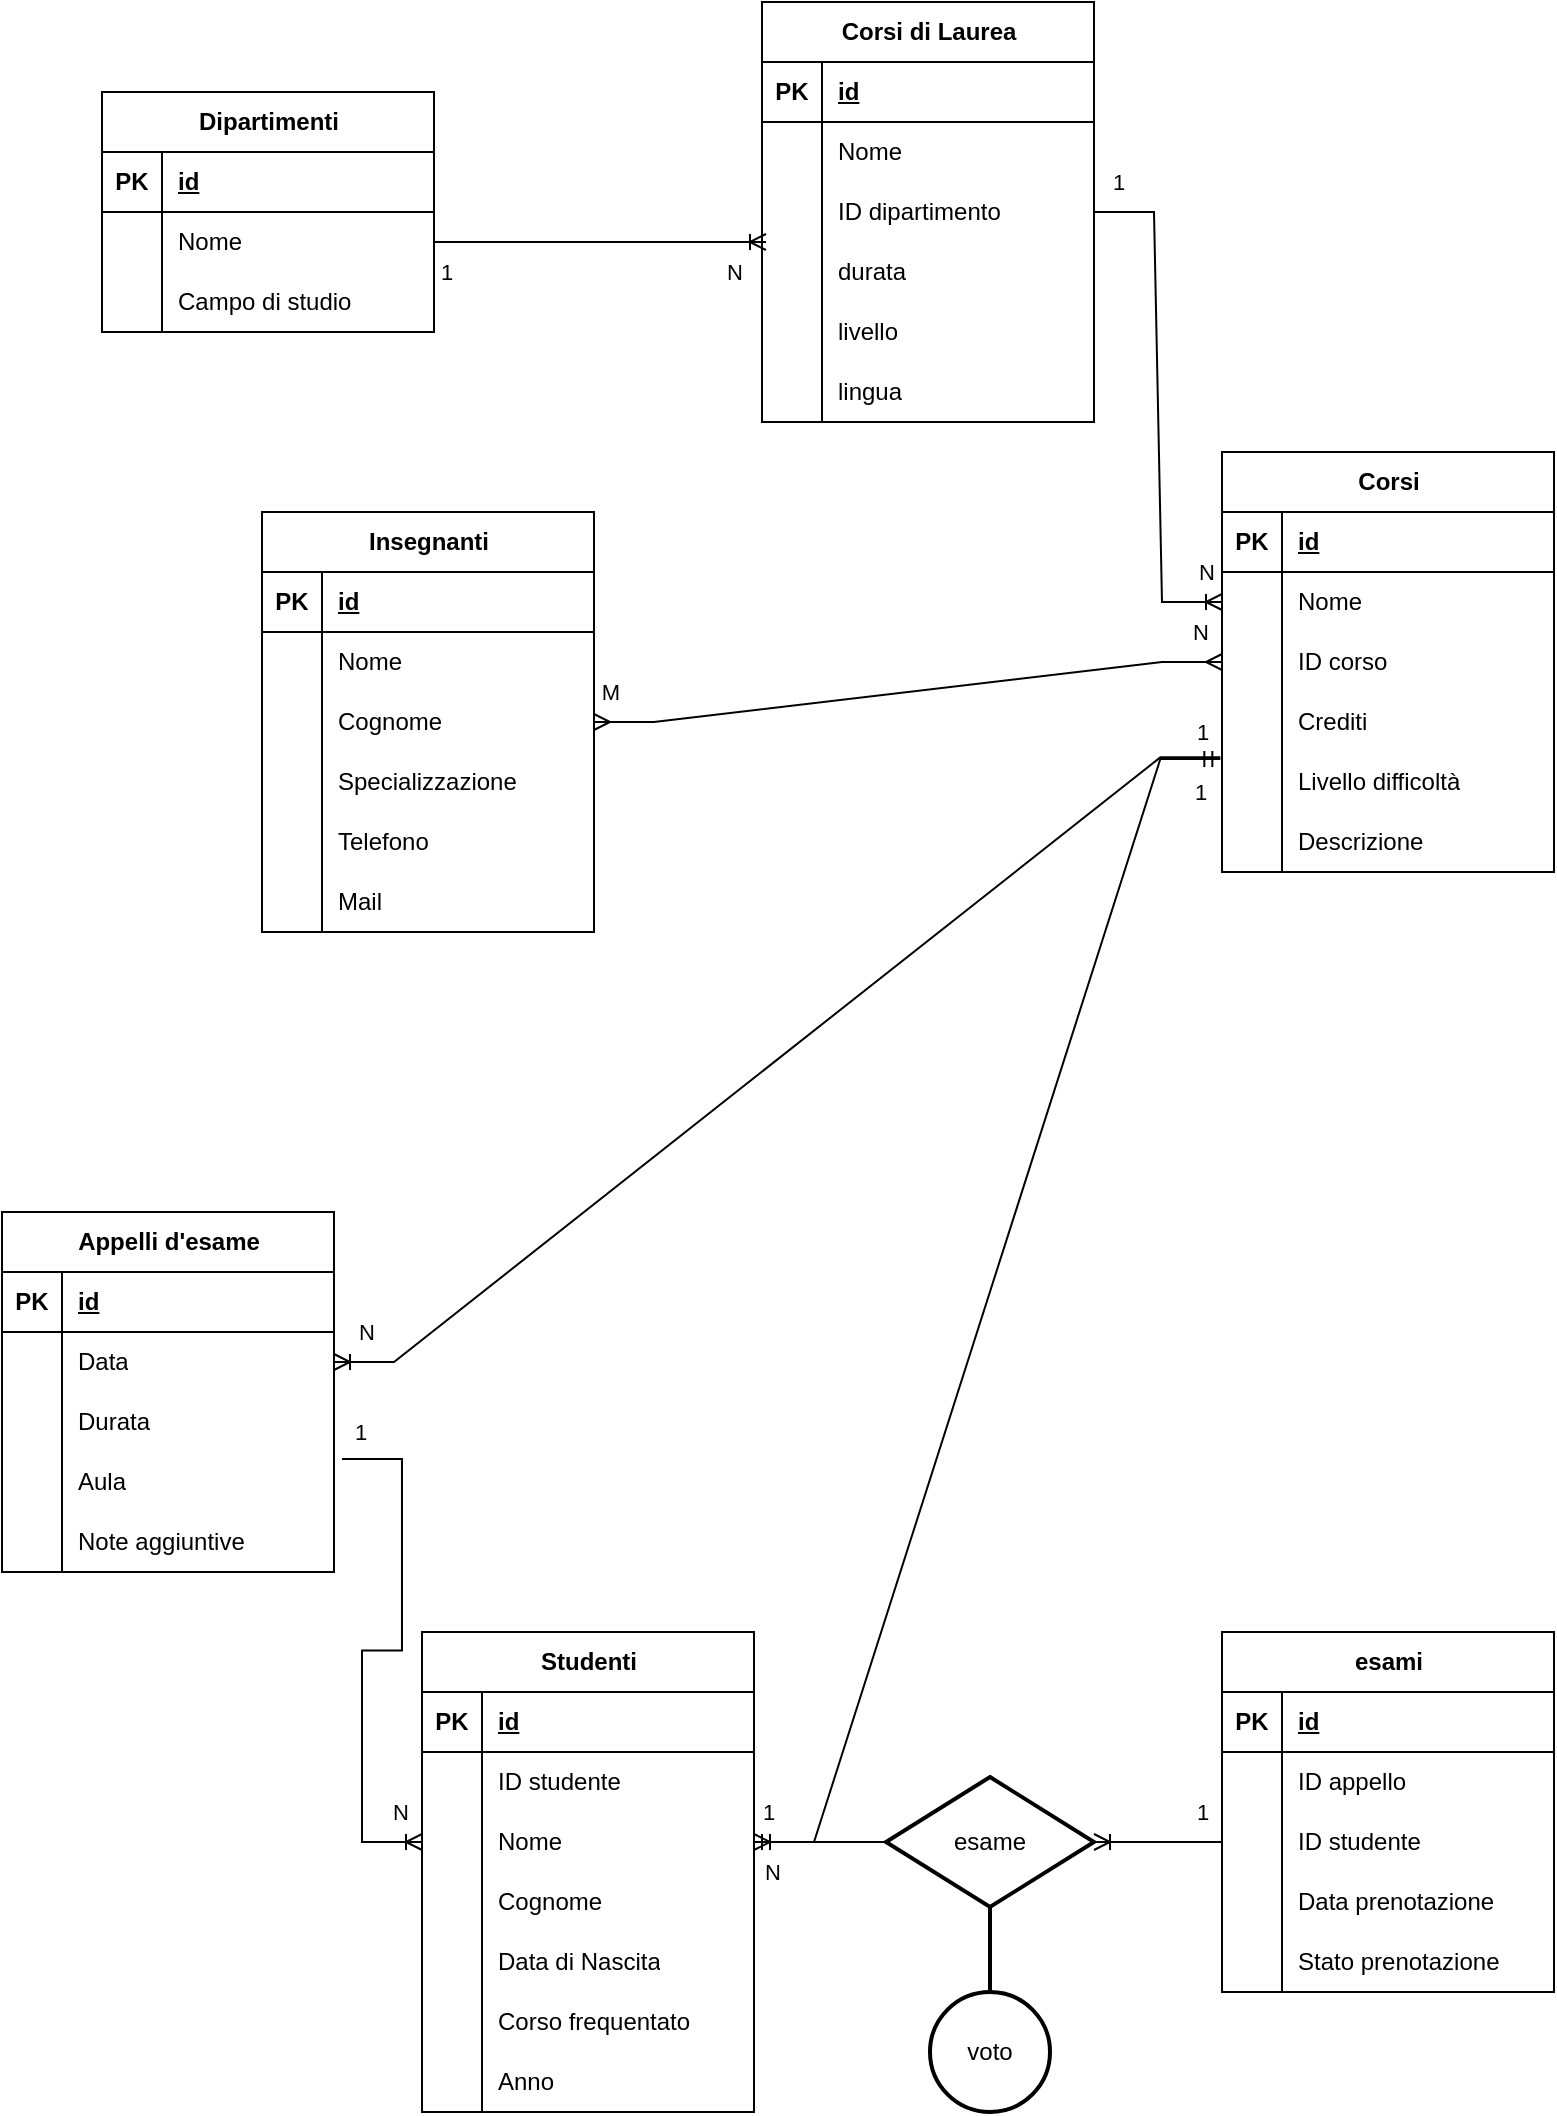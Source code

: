 <mxfile version="21.5.1" type="device">
  <diagram name="Pagina-1" id="MY9TxeBFCIl_SC6JSBr-">
    <mxGraphModel dx="1195" dy="624" grid="1" gridSize="10" guides="1" tooltips="1" connect="1" arrows="1" fold="1" page="1" pageScale="1" pageWidth="827" pageHeight="1169" math="0" shadow="0">
      <root>
        <mxCell id="0" />
        <mxCell id="1" parent="0" />
        <mxCell id="gBmabcXSl3l0NfmqYwL5-1" value="Dipartimenti" style="shape=table;startSize=30;container=1;collapsible=1;childLayout=tableLayout;fixedRows=1;rowLines=0;fontStyle=1;align=center;resizeLast=1;html=1;" parent="1" vertex="1">
          <mxGeometry x="70" y="60" width="166" height="120" as="geometry" />
        </mxCell>
        <mxCell id="gBmabcXSl3l0NfmqYwL5-2" value="" style="shape=tableRow;horizontal=0;startSize=0;swimlaneHead=0;swimlaneBody=0;fillColor=none;collapsible=0;dropTarget=0;points=[[0,0.5],[1,0.5]];portConstraint=eastwest;top=0;left=0;right=0;bottom=1;" parent="gBmabcXSl3l0NfmqYwL5-1" vertex="1">
          <mxGeometry y="30" width="166" height="30" as="geometry" />
        </mxCell>
        <mxCell id="gBmabcXSl3l0NfmqYwL5-3" value="PK" style="shape=partialRectangle;connectable=0;fillColor=none;top=0;left=0;bottom=0;right=0;fontStyle=1;overflow=hidden;whiteSpace=wrap;html=1;" parent="gBmabcXSl3l0NfmqYwL5-2" vertex="1">
          <mxGeometry width="30" height="30" as="geometry">
            <mxRectangle width="30" height="30" as="alternateBounds" />
          </mxGeometry>
        </mxCell>
        <mxCell id="gBmabcXSl3l0NfmqYwL5-4" value="id" style="shape=partialRectangle;connectable=0;fillColor=none;top=0;left=0;bottom=0;right=0;align=left;spacingLeft=6;fontStyle=5;overflow=hidden;whiteSpace=wrap;html=1;" parent="gBmabcXSl3l0NfmqYwL5-2" vertex="1">
          <mxGeometry x="30" width="136" height="30" as="geometry">
            <mxRectangle width="136" height="30" as="alternateBounds" />
          </mxGeometry>
        </mxCell>
        <mxCell id="gBmabcXSl3l0NfmqYwL5-5" value="" style="shape=tableRow;horizontal=0;startSize=0;swimlaneHead=0;swimlaneBody=0;fillColor=none;collapsible=0;dropTarget=0;points=[[0,0.5],[1,0.5]];portConstraint=eastwest;top=0;left=0;right=0;bottom=0;" parent="gBmabcXSl3l0NfmqYwL5-1" vertex="1">
          <mxGeometry y="60" width="166" height="30" as="geometry" />
        </mxCell>
        <mxCell id="gBmabcXSl3l0NfmqYwL5-6" value="" style="shape=partialRectangle;connectable=0;fillColor=none;top=0;left=0;bottom=0;right=0;editable=1;overflow=hidden;whiteSpace=wrap;html=1;" parent="gBmabcXSl3l0NfmqYwL5-5" vertex="1">
          <mxGeometry width="30" height="30" as="geometry">
            <mxRectangle width="30" height="30" as="alternateBounds" />
          </mxGeometry>
        </mxCell>
        <mxCell id="gBmabcXSl3l0NfmqYwL5-7" value="Nome" style="shape=partialRectangle;connectable=0;fillColor=none;top=0;left=0;bottom=0;right=0;align=left;spacingLeft=6;overflow=hidden;whiteSpace=wrap;html=1;" parent="gBmabcXSl3l0NfmqYwL5-5" vertex="1">
          <mxGeometry x="30" width="136" height="30" as="geometry">
            <mxRectangle width="136" height="30" as="alternateBounds" />
          </mxGeometry>
        </mxCell>
        <mxCell id="gBmabcXSl3l0NfmqYwL5-84" style="shape=tableRow;horizontal=0;startSize=0;swimlaneHead=0;swimlaneBody=0;fillColor=none;collapsible=0;dropTarget=0;points=[[0,0.5],[1,0.5]];portConstraint=eastwest;top=0;left=0;right=0;bottom=0;" parent="gBmabcXSl3l0NfmqYwL5-1" vertex="1">
          <mxGeometry y="90" width="166" height="30" as="geometry" />
        </mxCell>
        <mxCell id="gBmabcXSl3l0NfmqYwL5-85" style="shape=partialRectangle;connectable=0;fillColor=none;top=0;left=0;bottom=0;right=0;editable=1;overflow=hidden;whiteSpace=wrap;html=1;" parent="gBmabcXSl3l0NfmqYwL5-84" vertex="1">
          <mxGeometry width="30" height="30" as="geometry">
            <mxRectangle width="30" height="30" as="alternateBounds" />
          </mxGeometry>
        </mxCell>
        <mxCell id="gBmabcXSl3l0NfmqYwL5-86" value="Campo di studio" style="shape=partialRectangle;connectable=0;fillColor=none;top=0;left=0;bottom=0;right=0;align=left;spacingLeft=6;overflow=hidden;whiteSpace=wrap;html=1;" parent="gBmabcXSl3l0NfmqYwL5-84" vertex="1">
          <mxGeometry x="30" width="136" height="30" as="geometry">
            <mxRectangle width="136" height="30" as="alternateBounds" />
          </mxGeometry>
        </mxCell>
        <mxCell id="gBmabcXSl3l0NfmqYwL5-24" value="Corsi di Laurea" style="shape=table;startSize=30;container=1;collapsible=1;childLayout=tableLayout;fixedRows=1;rowLines=0;fontStyle=1;align=center;resizeLast=1;html=1;" parent="1" vertex="1">
          <mxGeometry x="400" y="15" width="166" height="210" as="geometry" />
        </mxCell>
        <mxCell id="gBmabcXSl3l0NfmqYwL5-25" value="" style="shape=tableRow;horizontal=0;startSize=0;swimlaneHead=0;swimlaneBody=0;fillColor=none;collapsible=0;dropTarget=0;points=[[0,0.5],[1,0.5]];portConstraint=eastwest;top=0;left=0;right=0;bottom=1;" parent="gBmabcXSl3l0NfmqYwL5-24" vertex="1">
          <mxGeometry y="30" width="166" height="30" as="geometry" />
        </mxCell>
        <mxCell id="gBmabcXSl3l0NfmqYwL5-26" value="PK" style="shape=partialRectangle;connectable=0;fillColor=none;top=0;left=0;bottom=0;right=0;fontStyle=1;overflow=hidden;whiteSpace=wrap;html=1;" parent="gBmabcXSl3l0NfmqYwL5-25" vertex="1">
          <mxGeometry width="30" height="30" as="geometry">
            <mxRectangle width="30" height="30" as="alternateBounds" />
          </mxGeometry>
        </mxCell>
        <mxCell id="gBmabcXSl3l0NfmqYwL5-27" value="id" style="shape=partialRectangle;connectable=0;fillColor=none;top=0;left=0;bottom=0;right=0;align=left;spacingLeft=6;fontStyle=5;overflow=hidden;whiteSpace=wrap;html=1;" parent="gBmabcXSl3l0NfmqYwL5-25" vertex="1">
          <mxGeometry x="30" width="136" height="30" as="geometry">
            <mxRectangle width="136" height="30" as="alternateBounds" />
          </mxGeometry>
        </mxCell>
        <mxCell id="gBmabcXSl3l0NfmqYwL5-28" value="" style="shape=tableRow;horizontal=0;startSize=0;swimlaneHead=0;swimlaneBody=0;fillColor=none;collapsible=0;dropTarget=0;points=[[0,0.5],[1,0.5]];portConstraint=eastwest;top=0;left=0;right=0;bottom=0;" parent="gBmabcXSl3l0NfmqYwL5-24" vertex="1">
          <mxGeometry y="60" width="166" height="30" as="geometry" />
        </mxCell>
        <mxCell id="gBmabcXSl3l0NfmqYwL5-29" value="" style="shape=partialRectangle;connectable=0;fillColor=none;top=0;left=0;bottom=0;right=0;editable=1;overflow=hidden;whiteSpace=wrap;html=1;" parent="gBmabcXSl3l0NfmqYwL5-28" vertex="1">
          <mxGeometry width="30" height="30" as="geometry">
            <mxRectangle width="30" height="30" as="alternateBounds" />
          </mxGeometry>
        </mxCell>
        <mxCell id="gBmabcXSl3l0NfmqYwL5-30" value="Nome&lt;span style=&quot;white-space: pre;&quot;&gt;&#x9;&lt;/span&gt;" style="shape=partialRectangle;connectable=0;fillColor=none;top=0;left=0;bottom=0;right=0;align=left;spacingLeft=6;overflow=hidden;whiteSpace=wrap;html=1;" parent="gBmabcXSl3l0NfmqYwL5-28" vertex="1">
          <mxGeometry x="30" width="136" height="30" as="geometry">
            <mxRectangle width="136" height="30" as="alternateBounds" />
          </mxGeometry>
        </mxCell>
        <mxCell id="gBmabcXSl3l0NfmqYwL5-31" value="" style="shape=tableRow;horizontal=0;startSize=0;swimlaneHead=0;swimlaneBody=0;fillColor=none;collapsible=0;dropTarget=0;points=[[0,0.5],[1,0.5]];portConstraint=eastwest;top=0;left=0;right=0;bottom=0;" parent="gBmabcXSl3l0NfmqYwL5-24" vertex="1">
          <mxGeometry y="90" width="166" height="30" as="geometry" />
        </mxCell>
        <mxCell id="gBmabcXSl3l0NfmqYwL5-32" value="" style="shape=partialRectangle;connectable=0;fillColor=none;top=0;left=0;bottom=0;right=0;editable=1;overflow=hidden;whiteSpace=wrap;html=1;" parent="gBmabcXSl3l0NfmqYwL5-31" vertex="1">
          <mxGeometry width="30" height="30" as="geometry">
            <mxRectangle width="30" height="30" as="alternateBounds" />
          </mxGeometry>
        </mxCell>
        <mxCell id="gBmabcXSl3l0NfmqYwL5-33" value="ID dipartimento" style="shape=partialRectangle;connectable=0;fillColor=none;top=0;left=0;bottom=0;right=0;align=left;spacingLeft=6;overflow=hidden;whiteSpace=wrap;html=1;" parent="gBmabcXSl3l0NfmqYwL5-31" vertex="1">
          <mxGeometry x="30" width="136" height="30" as="geometry">
            <mxRectangle width="136" height="30" as="alternateBounds" />
          </mxGeometry>
        </mxCell>
        <mxCell id="gBmabcXSl3l0NfmqYwL5-93" style="shape=tableRow;horizontal=0;startSize=0;swimlaneHead=0;swimlaneBody=0;fillColor=none;collapsible=0;dropTarget=0;points=[[0,0.5],[1,0.5]];portConstraint=eastwest;top=0;left=0;right=0;bottom=0;" parent="gBmabcXSl3l0NfmqYwL5-24" vertex="1">
          <mxGeometry y="120" width="166" height="30" as="geometry" />
        </mxCell>
        <mxCell id="gBmabcXSl3l0NfmqYwL5-94" style="shape=partialRectangle;connectable=0;fillColor=none;top=0;left=0;bottom=0;right=0;editable=1;overflow=hidden;whiteSpace=wrap;html=1;" parent="gBmabcXSl3l0NfmqYwL5-93" vertex="1">
          <mxGeometry width="30" height="30" as="geometry">
            <mxRectangle width="30" height="30" as="alternateBounds" />
          </mxGeometry>
        </mxCell>
        <mxCell id="gBmabcXSl3l0NfmqYwL5-95" value="durata" style="shape=partialRectangle;connectable=0;fillColor=none;top=0;left=0;bottom=0;right=0;align=left;spacingLeft=6;overflow=hidden;whiteSpace=wrap;html=1;" parent="gBmabcXSl3l0NfmqYwL5-93" vertex="1">
          <mxGeometry x="30" width="136" height="30" as="geometry">
            <mxRectangle width="136" height="30" as="alternateBounds" />
          </mxGeometry>
        </mxCell>
        <mxCell id="gBmabcXSl3l0NfmqYwL5-96" style="shape=tableRow;horizontal=0;startSize=0;swimlaneHead=0;swimlaneBody=0;fillColor=none;collapsible=0;dropTarget=0;points=[[0,0.5],[1,0.5]];portConstraint=eastwest;top=0;left=0;right=0;bottom=0;" parent="gBmabcXSl3l0NfmqYwL5-24" vertex="1">
          <mxGeometry y="150" width="166" height="30" as="geometry" />
        </mxCell>
        <mxCell id="gBmabcXSl3l0NfmqYwL5-97" style="shape=partialRectangle;connectable=0;fillColor=none;top=0;left=0;bottom=0;right=0;editable=1;overflow=hidden;whiteSpace=wrap;html=1;" parent="gBmabcXSl3l0NfmqYwL5-96" vertex="1">
          <mxGeometry width="30" height="30" as="geometry">
            <mxRectangle width="30" height="30" as="alternateBounds" />
          </mxGeometry>
        </mxCell>
        <mxCell id="gBmabcXSl3l0NfmqYwL5-98" value="livello" style="shape=partialRectangle;connectable=0;fillColor=none;top=0;left=0;bottom=0;right=0;align=left;spacingLeft=6;overflow=hidden;whiteSpace=wrap;html=1;" parent="gBmabcXSl3l0NfmqYwL5-96" vertex="1">
          <mxGeometry x="30" width="136" height="30" as="geometry">
            <mxRectangle width="136" height="30" as="alternateBounds" />
          </mxGeometry>
        </mxCell>
        <mxCell id="gBmabcXSl3l0NfmqYwL5-99" style="shape=tableRow;horizontal=0;startSize=0;swimlaneHead=0;swimlaneBody=0;fillColor=none;collapsible=0;dropTarget=0;points=[[0,0.5],[1,0.5]];portConstraint=eastwest;top=0;left=0;right=0;bottom=0;" parent="gBmabcXSl3l0NfmqYwL5-24" vertex="1">
          <mxGeometry y="180" width="166" height="30" as="geometry" />
        </mxCell>
        <mxCell id="gBmabcXSl3l0NfmqYwL5-100" style="shape=partialRectangle;connectable=0;fillColor=none;top=0;left=0;bottom=0;right=0;editable=1;overflow=hidden;whiteSpace=wrap;html=1;" parent="gBmabcXSl3l0NfmqYwL5-99" vertex="1">
          <mxGeometry width="30" height="30" as="geometry">
            <mxRectangle width="30" height="30" as="alternateBounds" />
          </mxGeometry>
        </mxCell>
        <mxCell id="gBmabcXSl3l0NfmqYwL5-101" value="lingua" style="shape=partialRectangle;connectable=0;fillColor=none;top=0;left=0;bottom=0;right=0;align=left;spacingLeft=6;overflow=hidden;whiteSpace=wrap;html=1;" parent="gBmabcXSl3l0NfmqYwL5-99" vertex="1">
          <mxGeometry x="30" width="136" height="30" as="geometry">
            <mxRectangle width="136" height="30" as="alternateBounds" />
          </mxGeometry>
        </mxCell>
        <mxCell id="gBmabcXSl3l0NfmqYwL5-34" value="Corsi" style="shape=table;startSize=30;container=1;collapsible=1;childLayout=tableLayout;fixedRows=1;rowLines=0;fontStyle=1;align=center;resizeLast=1;html=1;" parent="1" vertex="1">
          <mxGeometry x="630" y="240" width="166" height="210" as="geometry" />
        </mxCell>
        <mxCell id="gBmabcXSl3l0NfmqYwL5-35" value="" style="shape=tableRow;horizontal=0;startSize=0;swimlaneHead=0;swimlaneBody=0;fillColor=none;collapsible=0;dropTarget=0;points=[[0,0.5],[1,0.5]];portConstraint=eastwest;top=0;left=0;right=0;bottom=1;" parent="gBmabcXSl3l0NfmqYwL5-34" vertex="1">
          <mxGeometry y="30" width="166" height="30" as="geometry" />
        </mxCell>
        <mxCell id="gBmabcXSl3l0NfmqYwL5-36" value="PK" style="shape=partialRectangle;connectable=0;fillColor=none;top=0;left=0;bottom=0;right=0;fontStyle=1;overflow=hidden;whiteSpace=wrap;html=1;" parent="gBmabcXSl3l0NfmqYwL5-35" vertex="1">
          <mxGeometry width="30" height="30" as="geometry">
            <mxRectangle width="30" height="30" as="alternateBounds" />
          </mxGeometry>
        </mxCell>
        <mxCell id="gBmabcXSl3l0NfmqYwL5-37" value="id" style="shape=partialRectangle;connectable=0;fillColor=none;top=0;left=0;bottom=0;right=0;align=left;spacingLeft=6;fontStyle=5;overflow=hidden;whiteSpace=wrap;html=1;" parent="gBmabcXSl3l0NfmqYwL5-35" vertex="1">
          <mxGeometry x="30" width="136" height="30" as="geometry">
            <mxRectangle width="136" height="30" as="alternateBounds" />
          </mxGeometry>
        </mxCell>
        <mxCell id="gBmabcXSl3l0NfmqYwL5-38" value="" style="shape=tableRow;horizontal=0;startSize=0;swimlaneHead=0;swimlaneBody=0;fillColor=none;collapsible=0;dropTarget=0;points=[[0,0.5],[1,0.5]];portConstraint=eastwest;top=0;left=0;right=0;bottom=0;" parent="gBmabcXSl3l0NfmqYwL5-34" vertex="1">
          <mxGeometry y="60" width="166" height="30" as="geometry" />
        </mxCell>
        <mxCell id="gBmabcXSl3l0NfmqYwL5-39" value="" style="shape=partialRectangle;connectable=0;fillColor=none;top=0;left=0;bottom=0;right=0;editable=1;overflow=hidden;whiteSpace=wrap;html=1;" parent="gBmabcXSl3l0NfmqYwL5-38" vertex="1">
          <mxGeometry width="30" height="30" as="geometry">
            <mxRectangle width="30" height="30" as="alternateBounds" />
          </mxGeometry>
        </mxCell>
        <mxCell id="gBmabcXSl3l0NfmqYwL5-40" value="Nome" style="shape=partialRectangle;connectable=0;fillColor=none;top=0;left=0;bottom=0;right=0;align=left;spacingLeft=6;overflow=hidden;whiteSpace=wrap;html=1;" parent="gBmabcXSl3l0NfmqYwL5-38" vertex="1">
          <mxGeometry x="30" width="136" height="30" as="geometry">
            <mxRectangle width="136" height="30" as="alternateBounds" />
          </mxGeometry>
        </mxCell>
        <mxCell id="gBmabcXSl3l0NfmqYwL5-41" value="" style="shape=tableRow;horizontal=0;startSize=0;swimlaneHead=0;swimlaneBody=0;fillColor=none;collapsible=0;dropTarget=0;points=[[0,0.5],[1,0.5]];portConstraint=eastwest;top=0;left=0;right=0;bottom=0;" parent="gBmabcXSl3l0NfmqYwL5-34" vertex="1">
          <mxGeometry y="90" width="166" height="30" as="geometry" />
        </mxCell>
        <mxCell id="gBmabcXSl3l0NfmqYwL5-42" value="" style="shape=partialRectangle;connectable=0;fillColor=none;top=0;left=0;bottom=0;right=0;editable=1;overflow=hidden;whiteSpace=wrap;html=1;" parent="gBmabcXSl3l0NfmqYwL5-41" vertex="1">
          <mxGeometry width="30" height="30" as="geometry">
            <mxRectangle width="30" height="30" as="alternateBounds" />
          </mxGeometry>
        </mxCell>
        <mxCell id="gBmabcXSl3l0NfmqYwL5-43" value="ID corso" style="shape=partialRectangle;connectable=0;fillColor=none;top=0;left=0;bottom=0;right=0;align=left;spacingLeft=6;overflow=hidden;whiteSpace=wrap;html=1;" parent="gBmabcXSl3l0NfmqYwL5-41" vertex="1">
          <mxGeometry x="30" width="136" height="30" as="geometry">
            <mxRectangle width="136" height="30" as="alternateBounds" />
          </mxGeometry>
        </mxCell>
        <mxCell id="gBmabcXSl3l0NfmqYwL5-102" style="shape=tableRow;horizontal=0;startSize=0;swimlaneHead=0;swimlaneBody=0;fillColor=none;collapsible=0;dropTarget=0;points=[[0,0.5],[1,0.5]];portConstraint=eastwest;top=0;left=0;right=0;bottom=0;" parent="gBmabcXSl3l0NfmqYwL5-34" vertex="1">
          <mxGeometry y="120" width="166" height="30" as="geometry" />
        </mxCell>
        <mxCell id="gBmabcXSl3l0NfmqYwL5-103" style="shape=partialRectangle;connectable=0;fillColor=none;top=0;left=0;bottom=0;right=0;editable=1;overflow=hidden;whiteSpace=wrap;html=1;" parent="gBmabcXSl3l0NfmqYwL5-102" vertex="1">
          <mxGeometry width="30" height="30" as="geometry">
            <mxRectangle width="30" height="30" as="alternateBounds" />
          </mxGeometry>
        </mxCell>
        <mxCell id="gBmabcXSl3l0NfmqYwL5-104" value="Crediti" style="shape=partialRectangle;connectable=0;fillColor=none;top=0;left=0;bottom=0;right=0;align=left;spacingLeft=6;overflow=hidden;whiteSpace=wrap;html=1;" parent="gBmabcXSl3l0NfmqYwL5-102" vertex="1">
          <mxGeometry x="30" width="136" height="30" as="geometry">
            <mxRectangle width="136" height="30" as="alternateBounds" />
          </mxGeometry>
        </mxCell>
        <mxCell id="gBmabcXSl3l0NfmqYwL5-105" style="shape=tableRow;horizontal=0;startSize=0;swimlaneHead=0;swimlaneBody=0;fillColor=none;collapsible=0;dropTarget=0;points=[[0,0.5],[1,0.5]];portConstraint=eastwest;top=0;left=0;right=0;bottom=0;" parent="gBmabcXSl3l0NfmqYwL5-34" vertex="1">
          <mxGeometry y="150" width="166" height="30" as="geometry" />
        </mxCell>
        <mxCell id="gBmabcXSl3l0NfmqYwL5-106" style="shape=partialRectangle;connectable=0;fillColor=none;top=0;left=0;bottom=0;right=0;editable=1;overflow=hidden;whiteSpace=wrap;html=1;" parent="gBmabcXSl3l0NfmqYwL5-105" vertex="1">
          <mxGeometry width="30" height="30" as="geometry">
            <mxRectangle width="30" height="30" as="alternateBounds" />
          </mxGeometry>
        </mxCell>
        <mxCell id="gBmabcXSl3l0NfmqYwL5-107" value="Livello difficoltà" style="shape=partialRectangle;connectable=0;fillColor=none;top=0;left=0;bottom=0;right=0;align=left;spacingLeft=6;overflow=hidden;whiteSpace=wrap;html=1;" parent="gBmabcXSl3l0NfmqYwL5-105" vertex="1">
          <mxGeometry x="30" width="136" height="30" as="geometry">
            <mxRectangle width="136" height="30" as="alternateBounds" />
          </mxGeometry>
        </mxCell>
        <mxCell id="gBmabcXSl3l0NfmqYwL5-108" style="shape=tableRow;horizontal=0;startSize=0;swimlaneHead=0;swimlaneBody=0;fillColor=none;collapsible=0;dropTarget=0;points=[[0,0.5],[1,0.5]];portConstraint=eastwest;top=0;left=0;right=0;bottom=0;" parent="gBmabcXSl3l0NfmqYwL5-34" vertex="1">
          <mxGeometry y="180" width="166" height="30" as="geometry" />
        </mxCell>
        <mxCell id="gBmabcXSl3l0NfmqYwL5-109" style="shape=partialRectangle;connectable=0;fillColor=none;top=0;left=0;bottom=0;right=0;editable=1;overflow=hidden;whiteSpace=wrap;html=1;" parent="gBmabcXSl3l0NfmqYwL5-108" vertex="1">
          <mxGeometry width="30" height="30" as="geometry">
            <mxRectangle width="30" height="30" as="alternateBounds" />
          </mxGeometry>
        </mxCell>
        <mxCell id="gBmabcXSl3l0NfmqYwL5-110" value="Descrizione" style="shape=partialRectangle;connectable=0;fillColor=none;top=0;left=0;bottom=0;right=0;align=left;spacingLeft=6;overflow=hidden;whiteSpace=wrap;html=1;" parent="gBmabcXSl3l0NfmqYwL5-108" vertex="1">
          <mxGeometry x="30" width="136" height="30" as="geometry">
            <mxRectangle width="136" height="30" as="alternateBounds" />
          </mxGeometry>
        </mxCell>
        <mxCell id="gBmabcXSl3l0NfmqYwL5-44" value="Insegnanti" style="shape=table;startSize=30;container=1;collapsible=1;childLayout=tableLayout;fixedRows=1;rowLines=0;fontStyle=1;align=center;resizeLast=1;html=1;" parent="1" vertex="1">
          <mxGeometry x="150" y="270" width="166" height="210" as="geometry" />
        </mxCell>
        <mxCell id="gBmabcXSl3l0NfmqYwL5-45" value="" style="shape=tableRow;horizontal=0;startSize=0;swimlaneHead=0;swimlaneBody=0;fillColor=none;collapsible=0;dropTarget=0;points=[[0,0.5],[1,0.5]];portConstraint=eastwest;top=0;left=0;right=0;bottom=1;" parent="gBmabcXSl3l0NfmqYwL5-44" vertex="1">
          <mxGeometry y="30" width="166" height="30" as="geometry" />
        </mxCell>
        <mxCell id="gBmabcXSl3l0NfmqYwL5-46" value="PK" style="shape=partialRectangle;connectable=0;fillColor=none;top=0;left=0;bottom=0;right=0;fontStyle=1;overflow=hidden;whiteSpace=wrap;html=1;" parent="gBmabcXSl3l0NfmqYwL5-45" vertex="1">
          <mxGeometry width="30" height="30" as="geometry">
            <mxRectangle width="30" height="30" as="alternateBounds" />
          </mxGeometry>
        </mxCell>
        <mxCell id="gBmabcXSl3l0NfmqYwL5-47" value="id" style="shape=partialRectangle;connectable=0;fillColor=none;top=0;left=0;bottom=0;right=0;align=left;spacingLeft=6;fontStyle=5;overflow=hidden;whiteSpace=wrap;html=1;" parent="gBmabcXSl3l0NfmqYwL5-45" vertex="1">
          <mxGeometry x="30" width="136" height="30" as="geometry">
            <mxRectangle width="136" height="30" as="alternateBounds" />
          </mxGeometry>
        </mxCell>
        <mxCell id="gBmabcXSl3l0NfmqYwL5-48" value="" style="shape=tableRow;horizontal=0;startSize=0;swimlaneHead=0;swimlaneBody=0;fillColor=none;collapsible=0;dropTarget=0;points=[[0,0.5],[1,0.5]];portConstraint=eastwest;top=0;left=0;right=0;bottom=0;" parent="gBmabcXSl3l0NfmqYwL5-44" vertex="1">
          <mxGeometry y="60" width="166" height="30" as="geometry" />
        </mxCell>
        <mxCell id="gBmabcXSl3l0NfmqYwL5-49" value="" style="shape=partialRectangle;connectable=0;fillColor=none;top=0;left=0;bottom=0;right=0;editable=1;overflow=hidden;whiteSpace=wrap;html=1;" parent="gBmabcXSl3l0NfmqYwL5-48" vertex="1">
          <mxGeometry width="30" height="30" as="geometry">
            <mxRectangle width="30" height="30" as="alternateBounds" />
          </mxGeometry>
        </mxCell>
        <mxCell id="gBmabcXSl3l0NfmqYwL5-50" value="Nome" style="shape=partialRectangle;connectable=0;fillColor=none;top=0;left=0;bottom=0;right=0;align=left;spacingLeft=6;overflow=hidden;whiteSpace=wrap;html=1;" parent="gBmabcXSl3l0NfmqYwL5-48" vertex="1">
          <mxGeometry x="30" width="136" height="30" as="geometry">
            <mxRectangle width="136" height="30" as="alternateBounds" />
          </mxGeometry>
        </mxCell>
        <mxCell id="gBmabcXSl3l0NfmqYwL5-51" value="" style="shape=tableRow;horizontal=0;startSize=0;swimlaneHead=0;swimlaneBody=0;fillColor=none;collapsible=0;dropTarget=0;points=[[0,0.5],[1,0.5]];portConstraint=eastwest;top=0;left=0;right=0;bottom=0;" parent="gBmabcXSl3l0NfmqYwL5-44" vertex="1">
          <mxGeometry y="90" width="166" height="30" as="geometry" />
        </mxCell>
        <mxCell id="gBmabcXSl3l0NfmqYwL5-52" value="" style="shape=partialRectangle;connectable=0;fillColor=none;top=0;left=0;bottom=0;right=0;editable=1;overflow=hidden;whiteSpace=wrap;html=1;" parent="gBmabcXSl3l0NfmqYwL5-51" vertex="1">
          <mxGeometry width="30" height="30" as="geometry">
            <mxRectangle width="30" height="30" as="alternateBounds" />
          </mxGeometry>
        </mxCell>
        <mxCell id="gBmabcXSl3l0NfmqYwL5-53" value="Cognome" style="shape=partialRectangle;connectable=0;fillColor=none;top=0;left=0;bottom=0;right=0;align=left;spacingLeft=6;overflow=hidden;whiteSpace=wrap;html=1;" parent="gBmabcXSl3l0NfmqYwL5-51" vertex="1">
          <mxGeometry x="30" width="136" height="30" as="geometry">
            <mxRectangle width="136" height="30" as="alternateBounds" />
          </mxGeometry>
        </mxCell>
        <mxCell id="gBmabcXSl3l0NfmqYwL5-117" style="shape=tableRow;horizontal=0;startSize=0;swimlaneHead=0;swimlaneBody=0;fillColor=none;collapsible=0;dropTarget=0;points=[[0,0.5],[1,0.5]];portConstraint=eastwest;top=0;left=0;right=0;bottom=0;" parent="gBmabcXSl3l0NfmqYwL5-44" vertex="1">
          <mxGeometry y="120" width="166" height="30" as="geometry" />
        </mxCell>
        <mxCell id="gBmabcXSl3l0NfmqYwL5-118" style="shape=partialRectangle;connectable=0;fillColor=none;top=0;left=0;bottom=0;right=0;editable=1;overflow=hidden;whiteSpace=wrap;html=1;" parent="gBmabcXSl3l0NfmqYwL5-117" vertex="1">
          <mxGeometry width="30" height="30" as="geometry">
            <mxRectangle width="30" height="30" as="alternateBounds" />
          </mxGeometry>
        </mxCell>
        <mxCell id="gBmabcXSl3l0NfmqYwL5-119" value="Specializzazione" style="shape=partialRectangle;connectable=0;fillColor=none;top=0;left=0;bottom=0;right=0;align=left;spacingLeft=6;overflow=hidden;whiteSpace=wrap;html=1;" parent="gBmabcXSl3l0NfmqYwL5-117" vertex="1">
          <mxGeometry x="30" width="136" height="30" as="geometry">
            <mxRectangle width="136" height="30" as="alternateBounds" />
          </mxGeometry>
        </mxCell>
        <mxCell id="gBmabcXSl3l0NfmqYwL5-114" style="shape=tableRow;horizontal=0;startSize=0;swimlaneHead=0;swimlaneBody=0;fillColor=none;collapsible=0;dropTarget=0;points=[[0,0.5],[1,0.5]];portConstraint=eastwest;top=0;left=0;right=0;bottom=0;" parent="gBmabcXSl3l0NfmqYwL5-44" vertex="1">
          <mxGeometry y="150" width="166" height="30" as="geometry" />
        </mxCell>
        <mxCell id="gBmabcXSl3l0NfmqYwL5-115" style="shape=partialRectangle;connectable=0;fillColor=none;top=0;left=0;bottom=0;right=0;editable=1;overflow=hidden;whiteSpace=wrap;html=1;" parent="gBmabcXSl3l0NfmqYwL5-114" vertex="1">
          <mxGeometry width="30" height="30" as="geometry">
            <mxRectangle width="30" height="30" as="alternateBounds" />
          </mxGeometry>
        </mxCell>
        <mxCell id="gBmabcXSl3l0NfmqYwL5-116" value="Telefono" style="shape=partialRectangle;connectable=0;fillColor=none;top=0;left=0;bottom=0;right=0;align=left;spacingLeft=6;overflow=hidden;whiteSpace=wrap;html=1;" parent="gBmabcXSl3l0NfmqYwL5-114" vertex="1">
          <mxGeometry x="30" width="136" height="30" as="geometry">
            <mxRectangle width="136" height="30" as="alternateBounds" />
          </mxGeometry>
        </mxCell>
        <mxCell id="gBmabcXSl3l0NfmqYwL5-111" style="shape=tableRow;horizontal=0;startSize=0;swimlaneHead=0;swimlaneBody=0;fillColor=none;collapsible=0;dropTarget=0;points=[[0,0.5],[1,0.5]];portConstraint=eastwest;top=0;left=0;right=0;bottom=0;" parent="gBmabcXSl3l0NfmqYwL5-44" vertex="1">
          <mxGeometry y="180" width="166" height="30" as="geometry" />
        </mxCell>
        <mxCell id="gBmabcXSl3l0NfmqYwL5-112" style="shape=partialRectangle;connectable=0;fillColor=none;top=0;left=0;bottom=0;right=0;editable=1;overflow=hidden;whiteSpace=wrap;html=1;" parent="gBmabcXSl3l0NfmqYwL5-111" vertex="1">
          <mxGeometry width="30" height="30" as="geometry">
            <mxRectangle width="30" height="30" as="alternateBounds" />
          </mxGeometry>
        </mxCell>
        <mxCell id="gBmabcXSl3l0NfmqYwL5-113" value="Mail" style="shape=partialRectangle;connectable=0;fillColor=none;top=0;left=0;bottom=0;right=0;align=left;spacingLeft=6;overflow=hidden;whiteSpace=wrap;html=1;" parent="gBmabcXSl3l0NfmqYwL5-111" vertex="1">
          <mxGeometry x="30" width="136" height="30" as="geometry">
            <mxRectangle width="136" height="30" as="alternateBounds" />
          </mxGeometry>
        </mxCell>
        <mxCell id="gBmabcXSl3l0NfmqYwL5-54" value="Appelli d&#39;esame" style="shape=table;startSize=30;container=1;collapsible=1;childLayout=tableLayout;fixedRows=1;rowLines=0;fontStyle=1;align=center;resizeLast=1;html=1;" parent="1" vertex="1">
          <mxGeometry x="20" y="620" width="166" height="180" as="geometry" />
        </mxCell>
        <mxCell id="gBmabcXSl3l0NfmqYwL5-55" value="" style="shape=tableRow;horizontal=0;startSize=0;swimlaneHead=0;swimlaneBody=0;fillColor=none;collapsible=0;dropTarget=0;points=[[0,0.5],[1,0.5]];portConstraint=eastwest;top=0;left=0;right=0;bottom=1;" parent="gBmabcXSl3l0NfmqYwL5-54" vertex="1">
          <mxGeometry y="30" width="166" height="30" as="geometry" />
        </mxCell>
        <mxCell id="gBmabcXSl3l0NfmqYwL5-56" value="PK" style="shape=partialRectangle;connectable=0;fillColor=none;top=0;left=0;bottom=0;right=0;fontStyle=1;overflow=hidden;whiteSpace=wrap;html=1;" parent="gBmabcXSl3l0NfmqYwL5-55" vertex="1">
          <mxGeometry width="30" height="30" as="geometry">
            <mxRectangle width="30" height="30" as="alternateBounds" />
          </mxGeometry>
        </mxCell>
        <mxCell id="gBmabcXSl3l0NfmqYwL5-57" value="id" style="shape=partialRectangle;connectable=0;fillColor=none;top=0;left=0;bottom=0;right=0;align=left;spacingLeft=6;fontStyle=5;overflow=hidden;whiteSpace=wrap;html=1;" parent="gBmabcXSl3l0NfmqYwL5-55" vertex="1">
          <mxGeometry x="30" width="136" height="30" as="geometry">
            <mxRectangle width="136" height="30" as="alternateBounds" />
          </mxGeometry>
        </mxCell>
        <mxCell id="gBmabcXSl3l0NfmqYwL5-58" value="" style="shape=tableRow;horizontal=0;startSize=0;swimlaneHead=0;swimlaneBody=0;fillColor=none;collapsible=0;dropTarget=0;points=[[0,0.5],[1,0.5]];portConstraint=eastwest;top=0;left=0;right=0;bottom=0;" parent="gBmabcXSl3l0NfmqYwL5-54" vertex="1">
          <mxGeometry y="60" width="166" height="30" as="geometry" />
        </mxCell>
        <mxCell id="gBmabcXSl3l0NfmqYwL5-59" value="" style="shape=partialRectangle;connectable=0;fillColor=none;top=0;left=0;bottom=0;right=0;editable=1;overflow=hidden;whiteSpace=wrap;html=1;" parent="gBmabcXSl3l0NfmqYwL5-58" vertex="1">
          <mxGeometry width="30" height="30" as="geometry">
            <mxRectangle width="30" height="30" as="alternateBounds" />
          </mxGeometry>
        </mxCell>
        <mxCell id="gBmabcXSl3l0NfmqYwL5-60" value="Data" style="shape=partialRectangle;connectable=0;fillColor=none;top=0;left=0;bottom=0;right=0;align=left;spacingLeft=6;overflow=hidden;whiteSpace=wrap;html=1;" parent="gBmabcXSl3l0NfmqYwL5-58" vertex="1">
          <mxGeometry x="30" width="136" height="30" as="geometry">
            <mxRectangle width="136" height="30" as="alternateBounds" />
          </mxGeometry>
        </mxCell>
        <mxCell id="gBmabcXSl3l0NfmqYwL5-61" value="" style="shape=tableRow;horizontal=0;startSize=0;swimlaneHead=0;swimlaneBody=0;fillColor=none;collapsible=0;dropTarget=0;points=[[0,0.5],[1,0.5]];portConstraint=eastwest;top=0;left=0;right=0;bottom=0;" parent="gBmabcXSl3l0NfmqYwL5-54" vertex="1">
          <mxGeometry y="90" width="166" height="30" as="geometry" />
        </mxCell>
        <mxCell id="gBmabcXSl3l0NfmqYwL5-62" value="" style="shape=partialRectangle;connectable=0;fillColor=none;top=0;left=0;bottom=0;right=0;editable=1;overflow=hidden;whiteSpace=wrap;html=1;" parent="gBmabcXSl3l0NfmqYwL5-61" vertex="1">
          <mxGeometry width="30" height="30" as="geometry">
            <mxRectangle width="30" height="30" as="alternateBounds" />
          </mxGeometry>
        </mxCell>
        <mxCell id="gBmabcXSl3l0NfmqYwL5-63" value="Durata" style="shape=partialRectangle;connectable=0;fillColor=none;top=0;left=0;bottom=0;right=0;align=left;spacingLeft=6;overflow=hidden;whiteSpace=wrap;html=1;" parent="gBmabcXSl3l0NfmqYwL5-61" vertex="1">
          <mxGeometry x="30" width="136" height="30" as="geometry">
            <mxRectangle width="136" height="30" as="alternateBounds" />
          </mxGeometry>
        </mxCell>
        <mxCell id="gBmabcXSl3l0NfmqYwL5-126" style="shape=tableRow;horizontal=0;startSize=0;swimlaneHead=0;swimlaneBody=0;fillColor=none;collapsible=0;dropTarget=0;points=[[0,0.5],[1,0.5]];portConstraint=eastwest;top=0;left=0;right=0;bottom=0;" parent="gBmabcXSl3l0NfmqYwL5-54" vertex="1">
          <mxGeometry y="120" width="166" height="30" as="geometry" />
        </mxCell>
        <mxCell id="gBmabcXSl3l0NfmqYwL5-127" style="shape=partialRectangle;connectable=0;fillColor=none;top=0;left=0;bottom=0;right=0;editable=1;overflow=hidden;whiteSpace=wrap;html=1;" parent="gBmabcXSl3l0NfmqYwL5-126" vertex="1">
          <mxGeometry width="30" height="30" as="geometry">
            <mxRectangle width="30" height="30" as="alternateBounds" />
          </mxGeometry>
        </mxCell>
        <mxCell id="gBmabcXSl3l0NfmqYwL5-128" value="Aula" style="shape=partialRectangle;connectable=0;fillColor=none;top=0;left=0;bottom=0;right=0;align=left;spacingLeft=6;overflow=hidden;whiteSpace=wrap;html=1;" parent="gBmabcXSl3l0NfmqYwL5-126" vertex="1">
          <mxGeometry x="30" width="136" height="30" as="geometry">
            <mxRectangle width="136" height="30" as="alternateBounds" />
          </mxGeometry>
        </mxCell>
        <mxCell id="gBmabcXSl3l0NfmqYwL5-123" style="shape=tableRow;horizontal=0;startSize=0;swimlaneHead=0;swimlaneBody=0;fillColor=none;collapsible=0;dropTarget=0;points=[[0,0.5],[1,0.5]];portConstraint=eastwest;top=0;left=0;right=0;bottom=0;" parent="gBmabcXSl3l0NfmqYwL5-54" vertex="1">
          <mxGeometry y="150" width="166" height="30" as="geometry" />
        </mxCell>
        <mxCell id="gBmabcXSl3l0NfmqYwL5-124" style="shape=partialRectangle;connectable=0;fillColor=none;top=0;left=0;bottom=0;right=0;editable=1;overflow=hidden;whiteSpace=wrap;html=1;" parent="gBmabcXSl3l0NfmqYwL5-123" vertex="1">
          <mxGeometry width="30" height="30" as="geometry">
            <mxRectangle width="30" height="30" as="alternateBounds" />
          </mxGeometry>
        </mxCell>
        <mxCell id="gBmabcXSl3l0NfmqYwL5-125" value="Note aggiuntive" style="shape=partialRectangle;connectable=0;fillColor=none;top=0;left=0;bottom=0;right=0;align=left;spacingLeft=6;overflow=hidden;whiteSpace=wrap;html=1;" parent="gBmabcXSl3l0NfmqYwL5-123" vertex="1">
          <mxGeometry x="30" width="136" height="30" as="geometry">
            <mxRectangle width="136" height="30" as="alternateBounds" />
          </mxGeometry>
        </mxCell>
        <mxCell id="gBmabcXSl3l0NfmqYwL5-64" value="Studenti" style="shape=table;startSize=30;container=1;collapsible=1;childLayout=tableLayout;fixedRows=1;rowLines=0;fontStyle=1;align=center;resizeLast=1;html=1;" parent="1" vertex="1">
          <mxGeometry x="230" y="830" width="166" height="240" as="geometry" />
        </mxCell>
        <mxCell id="gBmabcXSl3l0NfmqYwL5-65" value="" style="shape=tableRow;horizontal=0;startSize=0;swimlaneHead=0;swimlaneBody=0;fillColor=none;collapsible=0;dropTarget=0;points=[[0,0.5],[1,0.5]];portConstraint=eastwest;top=0;left=0;right=0;bottom=1;" parent="gBmabcXSl3l0NfmqYwL5-64" vertex="1">
          <mxGeometry y="30" width="166" height="30" as="geometry" />
        </mxCell>
        <mxCell id="gBmabcXSl3l0NfmqYwL5-66" value="PK" style="shape=partialRectangle;connectable=0;fillColor=none;top=0;left=0;bottom=0;right=0;fontStyle=1;overflow=hidden;whiteSpace=wrap;html=1;" parent="gBmabcXSl3l0NfmqYwL5-65" vertex="1">
          <mxGeometry width="30" height="30" as="geometry">
            <mxRectangle width="30" height="30" as="alternateBounds" />
          </mxGeometry>
        </mxCell>
        <mxCell id="gBmabcXSl3l0NfmqYwL5-67" value="id" style="shape=partialRectangle;connectable=0;fillColor=none;top=0;left=0;bottom=0;right=0;align=left;spacingLeft=6;fontStyle=5;overflow=hidden;whiteSpace=wrap;html=1;" parent="gBmabcXSl3l0NfmqYwL5-65" vertex="1">
          <mxGeometry x="30" width="136" height="30" as="geometry">
            <mxRectangle width="136" height="30" as="alternateBounds" />
          </mxGeometry>
        </mxCell>
        <mxCell id="gBmabcXSl3l0NfmqYwL5-147" style="shape=tableRow;horizontal=0;startSize=0;swimlaneHead=0;swimlaneBody=0;fillColor=none;collapsible=0;dropTarget=0;points=[[0,0.5],[1,0.5]];portConstraint=eastwest;top=0;left=0;right=0;bottom=0;" parent="gBmabcXSl3l0NfmqYwL5-64" vertex="1">
          <mxGeometry y="60" width="166" height="30" as="geometry" />
        </mxCell>
        <mxCell id="gBmabcXSl3l0NfmqYwL5-148" style="shape=partialRectangle;connectable=0;fillColor=none;top=0;left=0;bottom=0;right=0;editable=1;overflow=hidden;whiteSpace=wrap;html=1;" parent="gBmabcXSl3l0NfmqYwL5-147" vertex="1">
          <mxGeometry width="30" height="30" as="geometry">
            <mxRectangle width="30" height="30" as="alternateBounds" />
          </mxGeometry>
        </mxCell>
        <mxCell id="gBmabcXSl3l0NfmqYwL5-149" value="ID studente" style="shape=partialRectangle;connectable=0;fillColor=none;top=0;left=0;bottom=0;right=0;align=left;spacingLeft=6;overflow=hidden;whiteSpace=wrap;html=1;" parent="gBmabcXSl3l0NfmqYwL5-147" vertex="1">
          <mxGeometry x="30" width="136" height="30" as="geometry">
            <mxRectangle width="136" height="30" as="alternateBounds" />
          </mxGeometry>
        </mxCell>
        <mxCell id="gBmabcXSl3l0NfmqYwL5-71" value="" style="shape=tableRow;horizontal=0;startSize=0;swimlaneHead=0;swimlaneBody=0;fillColor=none;collapsible=0;dropTarget=0;points=[[0,0.5],[1,0.5]];portConstraint=eastwest;top=0;left=0;right=0;bottom=0;" parent="gBmabcXSl3l0NfmqYwL5-64" vertex="1">
          <mxGeometry y="90" width="166" height="30" as="geometry" />
        </mxCell>
        <mxCell id="gBmabcXSl3l0NfmqYwL5-72" value="" style="shape=partialRectangle;connectable=0;fillColor=none;top=0;left=0;bottom=0;right=0;editable=1;overflow=hidden;whiteSpace=wrap;html=1;" parent="gBmabcXSl3l0NfmqYwL5-71" vertex="1">
          <mxGeometry width="30" height="30" as="geometry">
            <mxRectangle width="30" height="30" as="alternateBounds" />
          </mxGeometry>
        </mxCell>
        <mxCell id="gBmabcXSl3l0NfmqYwL5-73" value="Nome" style="shape=partialRectangle;connectable=0;fillColor=none;top=0;left=0;bottom=0;right=0;align=left;spacingLeft=6;overflow=hidden;whiteSpace=wrap;html=1;" parent="gBmabcXSl3l0NfmqYwL5-71" vertex="1">
          <mxGeometry x="30" width="136" height="30" as="geometry">
            <mxRectangle width="136" height="30" as="alternateBounds" />
          </mxGeometry>
        </mxCell>
        <mxCell id="gBmabcXSl3l0NfmqYwL5-138" style="shape=tableRow;horizontal=0;startSize=0;swimlaneHead=0;swimlaneBody=0;fillColor=none;collapsible=0;dropTarget=0;points=[[0,0.5],[1,0.5]];portConstraint=eastwest;top=0;left=0;right=0;bottom=0;" parent="gBmabcXSl3l0NfmqYwL5-64" vertex="1">
          <mxGeometry y="120" width="166" height="30" as="geometry" />
        </mxCell>
        <mxCell id="gBmabcXSl3l0NfmqYwL5-139" style="shape=partialRectangle;connectable=0;fillColor=none;top=0;left=0;bottom=0;right=0;editable=1;overflow=hidden;whiteSpace=wrap;html=1;" parent="gBmabcXSl3l0NfmqYwL5-138" vertex="1">
          <mxGeometry width="30" height="30" as="geometry">
            <mxRectangle width="30" height="30" as="alternateBounds" />
          </mxGeometry>
        </mxCell>
        <mxCell id="gBmabcXSl3l0NfmqYwL5-140" value="Cognome" style="shape=partialRectangle;connectable=0;fillColor=none;top=0;left=0;bottom=0;right=0;align=left;spacingLeft=6;overflow=hidden;whiteSpace=wrap;html=1;" parent="gBmabcXSl3l0NfmqYwL5-138" vertex="1">
          <mxGeometry x="30" width="136" height="30" as="geometry">
            <mxRectangle width="136" height="30" as="alternateBounds" />
          </mxGeometry>
        </mxCell>
        <mxCell id="gBmabcXSl3l0NfmqYwL5-141" style="shape=tableRow;horizontal=0;startSize=0;swimlaneHead=0;swimlaneBody=0;fillColor=none;collapsible=0;dropTarget=0;points=[[0,0.5],[1,0.5]];portConstraint=eastwest;top=0;left=0;right=0;bottom=0;" parent="gBmabcXSl3l0NfmqYwL5-64" vertex="1">
          <mxGeometry y="150" width="166" height="30" as="geometry" />
        </mxCell>
        <mxCell id="gBmabcXSl3l0NfmqYwL5-142" style="shape=partialRectangle;connectable=0;fillColor=none;top=0;left=0;bottom=0;right=0;editable=1;overflow=hidden;whiteSpace=wrap;html=1;" parent="gBmabcXSl3l0NfmqYwL5-141" vertex="1">
          <mxGeometry width="30" height="30" as="geometry">
            <mxRectangle width="30" height="30" as="alternateBounds" />
          </mxGeometry>
        </mxCell>
        <mxCell id="gBmabcXSl3l0NfmqYwL5-143" value="Data di Nascita" style="shape=partialRectangle;connectable=0;fillColor=none;top=0;left=0;bottom=0;right=0;align=left;spacingLeft=6;overflow=hidden;whiteSpace=wrap;html=1;" parent="gBmabcXSl3l0NfmqYwL5-141" vertex="1">
          <mxGeometry x="30" width="136" height="30" as="geometry">
            <mxRectangle width="136" height="30" as="alternateBounds" />
          </mxGeometry>
        </mxCell>
        <mxCell id="gBmabcXSl3l0NfmqYwL5-135" style="shape=tableRow;horizontal=0;startSize=0;swimlaneHead=0;swimlaneBody=0;fillColor=none;collapsible=0;dropTarget=0;points=[[0,0.5],[1,0.5]];portConstraint=eastwest;top=0;left=0;right=0;bottom=0;" parent="gBmabcXSl3l0NfmqYwL5-64" vertex="1">
          <mxGeometry y="180" width="166" height="30" as="geometry" />
        </mxCell>
        <mxCell id="gBmabcXSl3l0NfmqYwL5-136" style="shape=partialRectangle;connectable=0;fillColor=none;top=0;left=0;bottom=0;right=0;editable=1;overflow=hidden;whiteSpace=wrap;html=1;" parent="gBmabcXSl3l0NfmqYwL5-135" vertex="1">
          <mxGeometry width="30" height="30" as="geometry">
            <mxRectangle width="30" height="30" as="alternateBounds" />
          </mxGeometry>
        </mxCell>
        <mxCell id="gBmabcXSl3l0NfmqYwL5-137" value="Corso frequentato" style="shape=partialRectangle;connectable=0;fillColor=none;top=0;left=0;bottom=0;right=0;align=left;spacingLeft=6;overflow=hidden;whiteSpace=wrap;html=1;" parent="gBmabcXSl3l0NfmqYwL5-135" vertex="1">
          <mxGeometry x="30" width="136" height="30" as="geometry">
            <mxRectangle width="136" height="30" as="alternateBounds" />
          </mxGeometry>
        </mxCell>
        <mxCell id="gBmabcXSl3l0NfmqYwL5-132" style="shape=tableRow;horizontal=0;startSize=0;swimlaneHead=0;swimlaneBody=0;fillColor=none;collapsible=0;dropTarget=0;points=[[0,0.5],[1,0.5]];portConstraint=eastwest;top=0;left=0;right=0;bottom=0;" parent="gBmabcXSl3l0NfmqYwL5-64" vertex="1">
          <mxGeometry y="210" width="166" height="30" as="geometry" />
        </mxCell>
        <mxCell id="gBmabcXSl3l0NfmqYwL5-133" style="shape=partialRectangle;connectable=0;fillColor=none;top=0;left=0;bottom=0;right=0;editable=1;overflow=hidden;whiteSpace=wrap;html=1;" parent="gBmabcXSl3l0NfmqYwL5-132" vertex="1">
          <mxGeometry width="30" height="30" as="geometry">
            <mxRectangle width="30" height="30" as="alternateBounds" />
          </mxGeometry>
        </mxCell>
        <mxCell id="gBmabcXSl3l0NfmqYwL5-134" value="Anno" style="shape=partialRectangle;connectable=0;fillColor=none;top=0;left=0;bottom=0;right=0;align=left;spacingLeft=6;overflow=hidden;whiteSpace=wrap;html=1;" parent="gBmabcXSl3l0NfmqYwL5-132" vertex="1">
          <mxGeometry x="30" width="136" height="30" as="geometry">
            <mxRectangle width="136" height="30" as="alternateBounds" />
          </mxGeometry>
        </mxCell>
        <mxCell id="gBmabcXSl3l0NfmqYwL5-74" value="esami" style="shape=table;startSize=30;container=1;collapsible=1;childLayout=tableLayout;fixedRows=1;rowLines=0;fontStyle=1;align=center;resizeLast=1;html=1;" parent="1" vertex="1">
          <mxGeometry x="630" y="830" width="166" height="180" as="geometry" />
        </mxCell>
        <mxCell id="gBmabcXSl3l0NfmqYwL5-75" value="" style="shape=tableRow;horizontal=0;startSize=0;swimlaneHead=0;swimlaneBody=0;fillColor=none;collapsible=0;dropTarget=0;points=[[0,0.5],[1,0.5]];portConstraint=eastwest;top=0;left=0;right=0;bottom=1;" parent="gBmabcXSl3l0NfmqYwL5-74" vertex="1">
          <mxGeometry y="30" width="166" height="30" as="geometry" />
        </mxCell>
        <mxCell id="gBmabcXSl3l0NfmqYwL5-76" value="PK" style="shape=partialRectangle;connectable=0;fillColor=none;top=0;left=0;bottom=0;right=0;fontStyle=1;overflow=hidden;whiteSpace=wrap;html=1;" parent="gBmabcXSl3l0NfmqYwL5-75" vertex="1">
          <mxGeometry width="30" height="30" as="geometry">
            <mxRectangle width="30" height="30" as="alternateBounds" />
          </mxGeometry>
        </mxCell>
        <mxCell id="gBmabcXSl3l0NfmqYwL5-77" value="id" style="shape=partialRectangle;connectable=0;fillColor=none;top=0;left=0;bottom=0;right=0;align=left;spacingLeft=6;fontStyle=5;overflow=hidden;whiteSpace=wrap;html=1;" parent="gBmabcXSl3l0NfmqYwL5-75" vertex="1">
          <mxGeometry x="30" width="136" height="30" as="geometry">
            <mxRectangle width="136" height="30" as="alternateBounds" />
          </mxGeometry>
        </mxCell>
        <mxCell id="gBmabcXSl3l0NfmqYwL5-78" value="" style="shape=tableRow;horizontal=0;startSize=0;swimlaneHead=0;swimlaneBody=0;fillColor=none;collapsible=0;dropTarget=0;points=[[0,0.5],[1,0.5]];portConstraint=eastwest;top=0;left=0;right=0;bottom=0;" parent="gBmabcXSl3l0NfmqYwL5-74" vertex="1">
          <mxGeometry y="60" width="166" height="30" as="geometry" />
        </mxCell>
        <mxCell id="gBmabcXSl3l0NfmqYwL5-79" value="" style="shape=partialRectangle;connectable=0;fillColor=none;top=0;left=0;bottom=0;right=0;editable=1;overflow=hidden;whiteSpace=wrap;html=1;" parent="gBmabcXSl3l0NfmqYwL5-78" vertex="1">
          <mxGeometry width="30" height="30" as="geometry">
            <mxRectangle width="30" height="30" as="alternateBounds" />
          </mxGeometry>
        </mxCell>
        <mxCell id="gBmabcXSl3l0NfmqYwL5-80" value="ID appello" style="shape=partialRectangle;connectable=0;fillColor=none;top=0;left=0;bottom=0;right=0;align=left;spacingLeft=6;overflow=hidden;whiteSpace=wrap;html=1;" parent="gBmabcXSl3l0NfmqYwL5-78" vertex="1">
          <mxGeometry x="30" width="136" height="30" as="geometry">
            <mxRectangle width="136" height="30" as="alternateBounds" />
          </mxGeometry>
        </mxCell>
        <mxCell id="gBmabcXSl3l0NfmqYwL5-81" value="" style="shape=tableRow;horizontal=0;startSize=0;swimlaneHead=0;swimlaneBody=0;fillColor=none;collapsible=0;dropTarget=0;points=[[0,0.5],[1,0.5]];portConstraint=eastwest;top=0;left=0;right=0;bottom=0;" parent="gBmabcXSl3l0NfmqYwL5-74" vertex="1">
          <mxGeometry y="90" width="166" height="30" as="geometry" />
        </mxCell>
        <mxCell id="gBmabcXSl3l0NfmqYwL5-82" value="" style="shape=partialRectangle;connectable=0;fillColor=none;top=0;left=0;bottom=0;right=0;editable=1;overflow=hidden;whiteSpace=wrap;html=1;" parent="gBmabcXSl3l0NfmqYwL5-81" vertex="1">
          <mxGeometry width="30" height="30" as="geometry">
            <mxRectangle width="30" height="30" as="alternateBounds" />
          </mxGeometry>
        </mxCell>
        <mxCell id="gBmabcXSl3l0NfmqYwL5-83" value="ID studente" style="shape=partialRectangle;connectable=0;fillColor=none;top=0;left=0;bottom=0;right=0;align=left;spacingLeft=6;overflow=hidden;whiteSpace=wrap;html=1;" parent="gBmabcXSl3l0NfmqYwL5-81" vertex="1">
          <mxGeometry x="30" width="136" height="30" as="geometry">
            <mxRectangle width="136" height="30" as="alternateBounds" />
          </mxGeometry>
        </mxCell>
        <mxCell id="gBmabcXSl3l0NfmqYwL5-153" style="shape=tableRow;horizontal=0;startSize=0;swimlaneHead=0;swimlaneBody=0;fillColor=none;collapsible=0;dropTarget=0;points=[[0,0.5],[1,0.5]];portConstraint=eastwest;top=0;left=0;right=0;bottom=0;" parent="gBmabcXSl3l0NfmqYwL5-74" vertex="1">
          <mxGeometry y="120" width="166" height="30" as="geometry" />
        </mxCell>
        <mxCell id="gBmabcXSl3l0NfmqYwL5-154" style="shape=partialRectangle;connectable=0;fillColor=none;top=0;left=0;bottom=0;right=0;editable=1;overflow=hidden;whiteSpace=wrap;html=1;" parent="gBmabcXSl3l0NfmqYwL5-153" vertex="1">
          <mxGeometry width="30" height="30" as="geometry">
            <mxRectangle width="30" height="30" as="alternateBounds" />
          </mxGeometry>
        </mxCell>
        <mxCell id="gBmabcXSl3l0NfmqYwL5-155" value="Data prenotazione" style="shape=partialRectangle;connectable=0;fillColor=none;top=0;left=0;bottom=0;right=0;align=left;spacingLeft=6;overflow=hidden;whiteSpace=wrap;html=1;" parent="gBmabcXSl3l0NfmqYwL5-153" vertex="1">
          <mxGeometry x="30" width="136" height="30" as="geometry">
            <mxRectangle width="136" height="30" as="alternateBounds" />
          </mxGeometry>
        </mxCell>
        <mxCell id="gBmabcXSl3l0NfmqYwL5-150" style="shape=tableRow;horizontal=0;startSize=0;swimlaneHead=0;swimlaneBody=0;fillColor=none;collapsible=0;dropTarget=0;points=[[0,0.5],[1,0.5]];portConstraint=eastwest;top=0;left=0;right=0;bottom=0;" parent="gBmabcXSl3l0NfmqYwL5-74" vertex="1">
          <mxGeometry y="150" width="166" height="30" as="geometry" />
        </mxCell>
        <mxCell id="gBmabcXSl3l0NfmqYwL5-151" style="shape=partialRectangle;connectable=0;fillColor=none;top=0;left=0;bottom=0;right=0;editable=1;overflow=hidden;whiteSpace=wrap;html=1;" parent="gBmabcXSl3l0NfmqYwL5-150" vertex="1">
          <mxGeometry width="30" height="30" as="geometry">
            <mxRectangle width="30" height="30" as="alternateBounds" />
          </mxGeometry>
        </mxCell>
        <mxCell id="gBmabcXSl3l0NfmqYwL5-152" value="Stato prenotazione" style="shape=partialRectangle;connectable=0;fillColor=none;top=0;left=0;bottom=0;right=0;align=left;spacingLeft=6;overflow=hidden;whiteSpace=wrap;html=1;" parent="gBmabcXSl3l0NfmqYwL5-150" vertex="1">
          <mxGeometry x="30" width="136" height="30" as="geometry">
            <mxRectangle width="136" height="30" as="alternateBounds" />
          </mxGeometry>
        </mxCell>
        <mxCell id="NQ9p5EZGxxE26IX7uBOS-1" value="" style="edgeStyle=entityRelationEdgeStyle;fontSize=12;html=1;endArrow=ERoneToMany;rounded=0;exitX=1;exitY=0.5;exitDx=0;exitDy=0;entryX=0.012;entryY=1;entryDx=0;entryDy=0;entryPerimeter=0;" edge="1" parent="1" source="gBmabcXSl3l0NfmqYwL5-5" target="gBmabcXSl3l0NfmqYwL5-31">
          <mxGeometry width="100" height="100" relative="1" as="geometry">
            <mxPoint x="360" y="260" as="sourcePoint" />
            <mxPoint x="460" y="160" as="targetPoint" />
          </mxGeometry>
        </mxCell>
        <mxCell id="NQ9p5EZGxxE26IX7uBOS-4" value="N" style="edgeLabel;html=1;align=center;verticalAlign=middle;resizable=0;points=[];" vertex="1" connectable="0" parent="NQ9p5EZGxxE26IX7uBOS-1">
          <mxGeometry x="0.807" y="-5" relative="1" as="geometry">
            <mxPoint y="10" as="offset" />
          </mxGeometry>
        </mxCell>
        <mxCell id="NQ9p5EZGxxE26IX7uBOS-5" value="1" style="edgeLabel;html=1;align=center;verticalAlign=middle;resizable=0;points=[];" vertex="1" connectable="0" parent="NQ9p5EZGxxE26IX7uBOS-1">
          <mxGeometry x="-0.928" y="-2" relative="1" as="geometry">
            <mxPoint y="13" as="offset" />
          </mxGeometry>
        </mxCell>
        <mxCell id="NQ9p5EZGxxE26IX7uBOS-10" value="" style="edgeStyle=entityRelationEdgeStyle;fontSize=12;html=1;endArrow=ERoneToMany;rounded=0;exitX=1;exitY=0.5;exitDx=0;exitDy=0;entryX=0;entryY=0.5;entryDx=0;entryDy=0;" edge="1" parent="1" source="gBmabcXSl3l0NfmqYwL5-31" target="gBmabcXSl3l0NfmqYwL5-38">
          <mxGeometry width="100" height="100" relative="1" as="geometry">
            <mxPoint x="410" y="360" as="sourcePoint" />
            <mxPoint x="780" y="380" as="targetPoint" />
          </mxGeometry>
        </mxCell>
        <mxCell id="NQ9p5EZGxxE26IX7uBOS-25" value="1" style="edgeLabel;html=1;align=center;verticalAlign=middle;resizable=0;points=[];" vertex="1" connectable="0" parent="NQ9p5EZGxxE26IX7uBOS-10">
          <mxGeometry x="-0.91" y="-2" relative="1" as="geometry">
            <mxPoint y="-17" as="offset" />
          </mxGeometry>
        </mxCell>
        <mxCell id="NQ9p5EZGxxE26IX7uBOS-26" value="N" style="edgeLabel;html=1;align=center;verticalAlign=middle;resizable=0;points=[];" vertex="1" connectable="0" parent="NQ9p5EZGxxE26IX7uBOS-10">
          <mxGeometry x="0.935" relative="1" as="geometry">
            <mxPoint y="-15" as="offset" />
          </mxGeometry>
        </mxCell>
        <mxCell id="NQ9p5EZGxxE26IX7uBOS-14" value="" style="edgeStyle=entityRelationEdgeStyle;fontSize=12;html=1;endArrow=ERmany;startArrow=ERmany;rounded=0;entryX=0;entryY=0.5;entryDx=0;entryDy=0;exitX=1;exitY=0.5;exitDx=0;exitDy=0;" edge="1" parent="1" source="gBmabcXSl3l0NfmqYwL5-51" target="gBmabcXSl3l0NfmqYwL5-41">
          <mxGeometry width="100" height="100" relative="1" as="geometry">
            <mxPoint x="490" y="440" as="sourcePoint" />
            <mxPoint x="510" y="430" as="targetPoint" />
          </mxGeometry>
        </mxCell>
        <mxCell id="NQ9p5EZGxxE26IX7uBOS-27" value="N" style="edgeLabel;html=1;align=center;verticalAlign=middle;resizable=0;points=[];" vertex="1" connectable="0" parent="NQ9p5EZGxxE26IX7uBOS-14">
          <mxGeometry x="0.931" y="1" relative="1" as="geometry">
            <mxPoint y="-14" as="offset" />
          </mxGeometry>
        </mxCell>
        <mxCell id="NQ9p5EZGxxE26IX7uBOS-28" value="M" style="edgeLabel;html=1;align=center;verticalAlign=middle;resizable=0;points=[];" vertex="1" connectable="0" parent="NQ9p5EZGxxE26IX7uBOS-14">
          <mxGeometry x="-0.954" y="1" relative="1" as="geometry">
            <mxPoint y="-14" as="offset" />
          </mxGeometry>
        </mxCell>
        <mxCell id="NQ9p5EZGxxE26IX7uBOS-15" value="" style="edgeStyle=entityRelationEdgeStyle;fontSize=12;html=1;endArrow=ERoneToMany;rounded=0;entryX=1;entryY=0.5;entryDx=0;entryDy=0;exitX=-0.005;exitY=0.089;exitDx=0;exitDy=0;exitPerimeter=0;" edge="1" parent="1" source="gBmabcXSl3l0NfmqYwL5-105" target="gBmabcXSl3l0NfmqYwL5-58">
          <mxGeometry width="100" height="100" relative="1" as="geometry">
            <mxPoint x="620" y="400" as="sourcePoint" />
            <mxPoint x="270" y="630" as="targetPoint" />
          </mxGeometry>
        </mxCell>
        <mxCell id="NQ9p5EZGxxE26IX7uBOS-31" value="N" style="edgeLabel;html=1;align=center;verticalAlign=middle;resizable=0;points=[];" vertex="1" connectable="0" parent="NQ9p5EZGxxE26IX7uBOS-15">
          <mxGeometry x="0.943" y="-1" relative="1" as="geometry">
            <mxPoint y="-14" as="offset" />
          </mxGeometry>
        </mxCell>
        <mxCell id="NQ9p5EZGxxE26IX7uBOS-16" value="" style="edgeStyle=entityRelationEdgeStyle;fontSize=12;html=1;endArrow=ERoneToMany;rounded=0;entryX=0;entryY=0.5;entryDx=0;entryDy=0;exitX=1.024;exitY=0.117;exitDx=0;exitDy=0;exitPerimeter=0;" edge="1" parent="1" source="gBmabcXSl3l0NfmqYwL5-126" target="gBmabcXSl3l0NfmqYwL5-71">
          <mxGeometry width="100" height="100" relative="1" as="geometry">
            <mxPoint x="194" y="705" as="sourcePoint" />
            <mxPoint x="508" y="700" as="targetPoint" />
          </mxGeometry>
        </mxCell>
        <mxCell id="NQ9p5EZGxxE26IX7uBOS-32" value="1" style="edgeLabel;html=1;align=center;verticalAlign=middle;resizable=0;points=[];" vertex="1" connectable="0" parent="NQ9p5EZGxxE26IX7uBOS-16">
          <mxGeometry x="-0.932" relative="1" as="geometry">
            <mxPoint y="-14" as="offset" />
          </mxGeometry>
        </mxCell>
        <mxCell id="NQ9p5EZGxxE26IX7uBOS-33" value="N" style="edgeLabel;html=1;align=center;verticalAlign=middle;resizable=0;points=[];" vertex="1" connectable="0" parent="NQ9p5EZGxxE26IX7uBOS-16">
          <mxGeometry x="0.92" y="-1" relative="1" as="geometry">
            <mxPoint y="-16" as="offset" />
          </mxGeometry>
        </mxCell>
        <mxCell id="NQ9p5EZGxxE26IX7uBOS-17" value="" style="edgeStyle=entityRelationEdgeStyle;fontSize=12;html=1;endArrow=ERoneToMany;rounded=0;entryX=1;entryY=0.5;entryDx=0;entryDy=0;exitX=0;exitY=0.5;exitDx=0;exitDy=0;" edge="1" parent="1" source="NQ9p5EZGxxE26IX7uBOS-21" target="gBmabcXSl3l0NfmqYwL5-71">
          <mxGeometry width="100" height="100" relative="1" as="geometry">
            <mxPoint x="570" y="850" as="sourcePoint" />
            <mxPoint x="508" y="620" as="targetPoint" />
          </mxGeometry>
        </mxCell>
        <mxCell id="NQ9p5EZGxxE26IX7uBOS-18" value="" style="edgeStyle=entityRelationEdgeStyle;fontSize=12;html=1;endArrow=ERmandOne;startArrow=ERmandOne;rounded=0;exitX=1;exitY=0.5;exitDx=0;exitDy=0;entryX=-0.005;entryY=0.117;entryDx=0;entryDy=0;entryPerimeter=0;" edge="1" parent="1" source="gBmabcXSl3l0NfmqYwL5-71" target="gBmabcXSl3l0NfmqYwL5-105">
          <mxGeometry width="100" height="100" relative="1" as="geometry">
            <mxPoint x="424" y="890" as="sourcePoint" />
            <mxPoint x="630" y="420" as="targetPoint" />
          </mxGeometry>
        </mxCell>
        <mxCell id="NQ9p5EZGxxE26IX7uBOS-29" value="1" style="edgeLabel;html=1;align=center;verticalAlign=middle;resizable=0;points=[];" vertex="1" connectable="0" parent="NQ9p5EZGxxE26IX7uBOS-18">
          <mxGeometry x="0.952" y="3" relative="1" as="geometry">
            <mxPoint x="6" y="-11" as="offset" />
          </mxGeometry>
        </mxCell>
        <mxCell id="NQ9p5EZGxxE26IX7uBOS-30" value="1" style="edgeLabel;html=1;align=center;verticalAlign=middle;resizable=0;points=[];" vertex="1" connectable="0" parent="NQ9p5EZGxxE26IX7uBOS-18">
          <mxGeometry x="0.968" y="-2" relative="1" as="geometry">
            <mxPoint y="14" as="offset" />
          </mxGeometry>
        </mxCell>
        <mxCell id="NQ9p5EZGxxE26IX7uBOS-34" value="1" style="edgeLabel;html=1;align=center;verticalAlign=middle;resizable=0;points=[];" vertex="1" connectable="0" parent="NQ9p5EZGxxE26IX7uBOS-18">
          <mxGeometry x="-0.977" y="3" relative="1" as="geometry">
            <mxPoint y="-12" as="offset" />
          </mxGeometry>
        </mxCell>
        <mxCell id="NQ9p5EZGxxE26IX7uBOS-35" value="N" style="edgeLabel;html=1;align=center;verticalAlign=middle;resizable=0;points=[];" vertex="1" connectable="0" parent="NQ9p5EZGxxE26IX7uBOS-18">
          <mxGeometry x="-0.971" relative="1" as="geometry">
            <mxPoint y="15" as="offset" />
          </mxGeometry>
        </mxCell>
        <mxCell id="NQ9p5EZGxxE26IX7uBOS-22" value="" style="edgeStyle=entityRelationEdgeStyle;fontSize=12;html=1;endArrow=ERoneToMany;rounded=0;entryX=1;entryY=0.5;entryDx=0;entryDy=0;exitX=0;exitY=0.5;exitDx=0;exitDy=0;" edge="1" parent="1" source="gBmabcXSl3l0NfmqYwL5-81" target="NQ9p5EZGxxE26IX7uBOS-21">
          <mxGeometry width="100" height="100" relative="1" as="geometry">
            <mxPoint x="630" y="935" as="sourcePoint" />
            <mxPoint x="396" y="935" as="targetPoint" />
          </mxGeometry>
        </mxCell>
        <mxCell id="NQ9p5EZGxxE26IX7uBOS-36" value="1" style="edgeLabel;html=1;align=center;verticalAlign=middle;resizable=0;points=[];" vertex="1" connectable="0" parent="NQ9p5EZGxxE26IX7uBOS-22">
          <mxGeometry x="-0.375" y="-3" relative="1" as="geometry">
            <mxPoint x="10" y="-12" as="offset" />
          </mxGeometry>
        </mxCell>
        <mxCell id="NQ9p5EZGxxE26IX7uBOS-21" value="esame" style="strokeWidth=2;html=1;shape=mxgraph.flowchart.decision;whiteSpace=wrap;" vertex="1" parent="1">
          <mxGeometry x="462" y="902.5" width="104" height="65" as="geometry" />
        </mxCell>
        <mxCell id="NQ9p5EZGxxE26IX7uBOS-23" value="voto" style="strokeWidth=2;html=1;shape=mxgraph.flowchart.start_2;whiteSpace=wrap;" vertex="1" parent="1">
          <mxGeometry x="484" y="1010" width="60" height="60" as="geometry" />
        </mxCell>
        <mxCell id="NQ9p5EZGxxE26IX7uBOS-24" value="" style="line;strokeWidth=2;direction=south;html=1;" vertex="1" parent="1">
          <mxGeometry x="509" y="967.5" width="10" height="42.5" as="geometry" />
        </mxCell>
      </root>
    </mxGraphModel>
  </diagram>
</mxfile>
